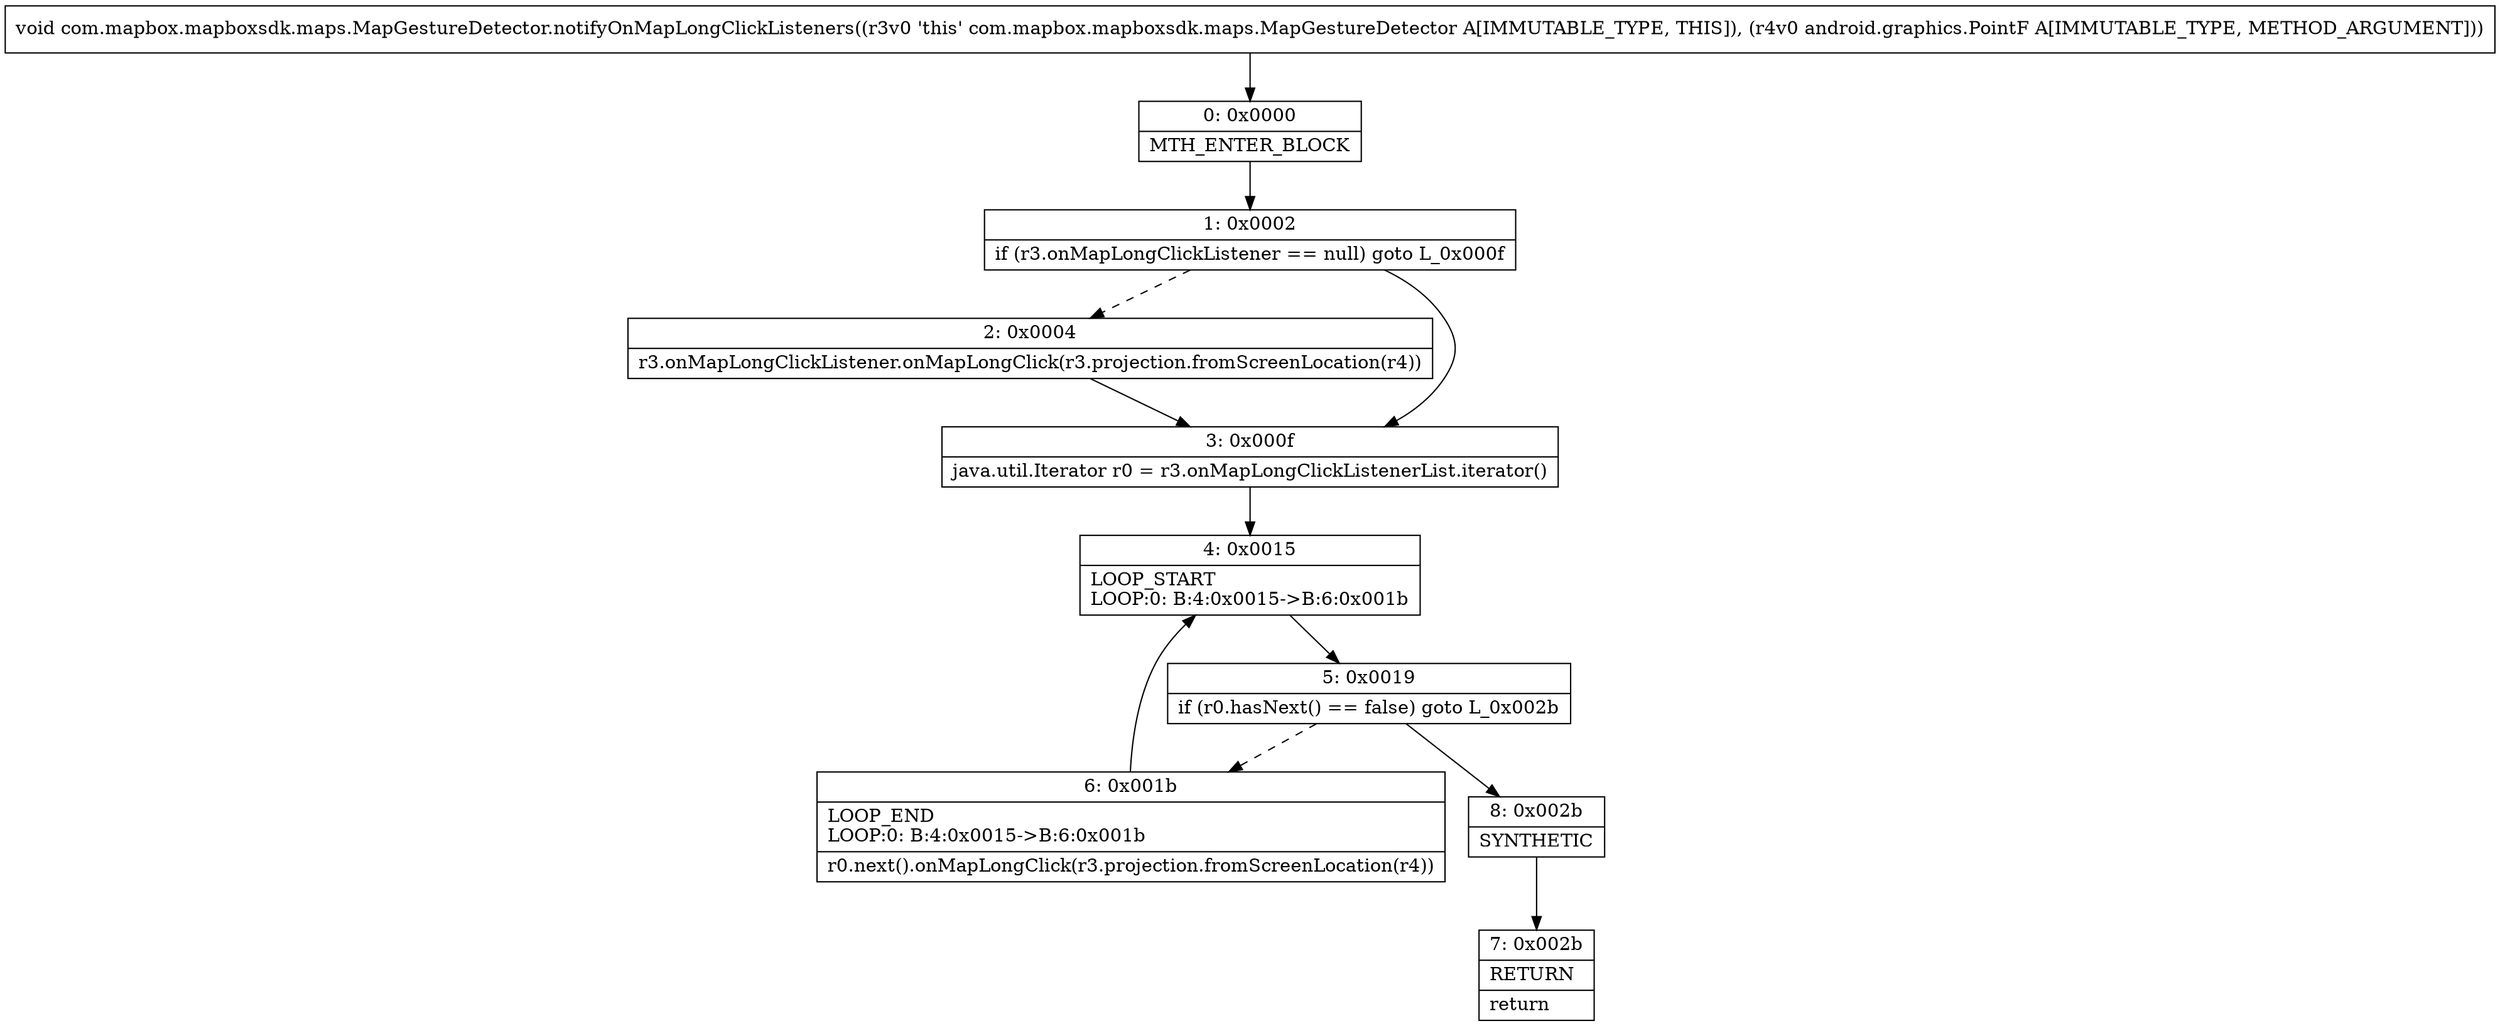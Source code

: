 digraph "CFG forcom.mapbox.mapboxsdk.maps.MapGestureDetector.notifyOnMapLongClickListeners(Landroid\/graphics\/PointF;)V" {
Node_0 [shape=record,label="{0\:\ 0x0000|MTH_ENTER_BLOCK\l}"];
Node_1 [shape=record,label="{1\:\ 0x0002|if (r3.onMapLongClickListener == null) goto L_0x000f\l}"];
Node_2 [shape=record,label="{2\:\ 0x0004|r3.onMapLongClickListener.onMapLongClick(r3.projection.fromScreenLocation(r4))\l}"];
Node_3 [shape=record,label="{3\:\ 0x000f|java.util.Iterator r0 = r3.onMapLongClickListenerList.iterator()\l}"];
Node_4 [shape=record,label="{4\:\ 0x0015|LOOP_START\lLOOP:0: B:4:0x0015\-\>B:6:0x001b\l}"];
Node_5 [shape=record,label="{5\:\ 0x0019|if (r0.hasNext() == false) goto L_0x002b\l}"];
Node_6 [shape=record,label="{6\:\ 0x001b|LOOP_END\lLOOP:0: B:4:0x0015\-\>B:6:0x001b\l|r0.next().onMapLongClick(r3.projection.fromScreenLocation(r4))\l}"];
Node_7 [shape=record,label="{7\:\ 0x002b|RETURN\l|return\l}"];
Node_8 [shape=record,label="{8\:\ 0x002b|SYNTHETIC\l}"];
MethodNode[shape=record,label="{void com.mapbox.mapboxsdk.maps.MapGestureDetector.notifyOnMapLongClickListeners((r3v0 'this' com.mapbox.mapboxsdk.maps.MapGestureDetector A[IMMUTABLE_TYPE, THIS]), (r4v0 android.graphics.PointF A[IMMUTABLE_TYPE, METHOD_ARGUMENT])) }"];
MethodNode -> Node_0;
Node_0 -> Node_1;
Node_1 -> Node_2[style=dashed];
Node_1 -> Node_3;
Node_2 -> Node_3;
Node_3 -> Node_4;
Node_4 -> Node_5;
Node_5 -> Node_6[style=dashed];
Node_5 -> Node_8;
Node_6 -> Node_4;
Node_8 -> Node_7;
}

